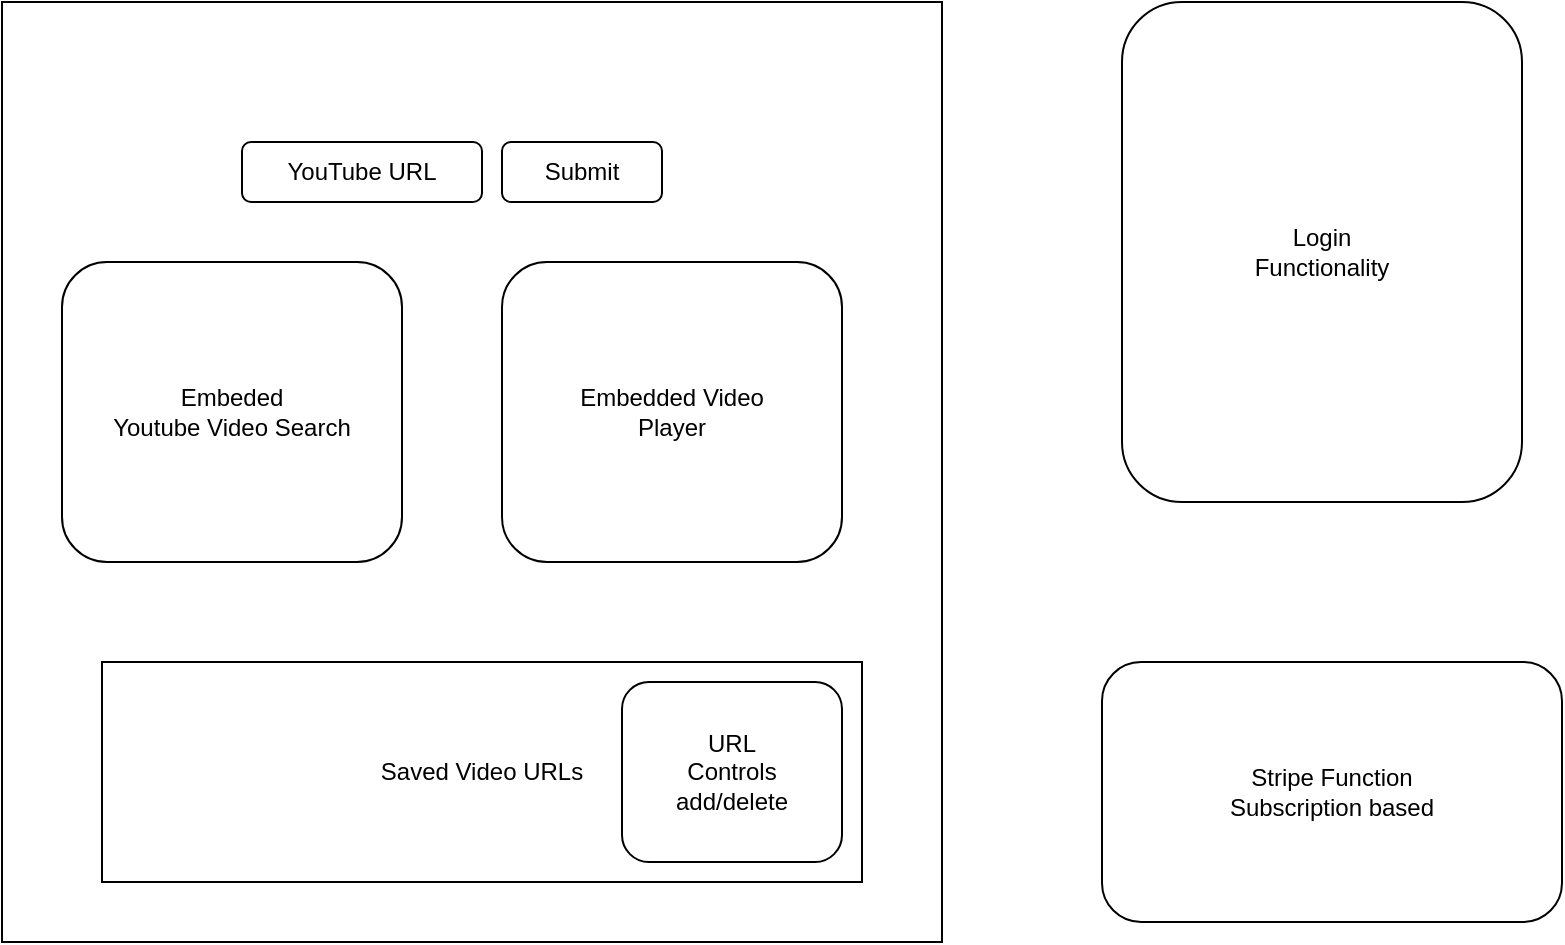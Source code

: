 <mxfile>
    <diagram id="Mzd9Sg38_1wmf4wqPEfR" name="Page-1">
        <mxGraphModel dx="1161" dy="516" grid="1" gridSize="10" guides="1" tooltips="1" connect="1" arrows="1" fold="1" page="1" pageScale="1" pageWidth="850" pageHeight="1100" math="0" shadow="0">
            <root>
                <mxCell id="0"/>
                <mxCell id="1" parent="0"/>
                <mxCell id="2" value="" style="whiteSpace=wrap;html=1;aspect=fixed;" vertex="1" parent="1">
                    <mxGeometry x="30" y="20" width="470" height="470" as="geometry"/>
                </mxCell>
                <mxCell id="3" value="YouTube URL" style="rounded=1;whiteSpace=wrap;html=1;" vertex="1" parent="1">
                    <mxGeometry x="150" y="90" width="120" height="30" as="geometry"/>
                </mxCell>
                <mxCell id="4" value="Submit" style="rounded=1;whiteSpace=wrap;html=1;" vertex="1" parent="1">
                    <mxGeometry x="280" y="90" width="80" height="30" as="geometry"/>
                </mxCell>
                <mxCell id="6" value="Embeded &lt;br&gt;Youtube Video Search" style="rounded=1;whiteSpace=wrap;html=1;" vertex="1" parent="1">
                    <mxGeometry x="60" y="150" width="170" height="150" as="geometry"/>
                </mxCell>
                <mxCell id="8" value="Saved Video URLs" style="rounded=0;whiteSpace=wrap;html=1;" vertex="1" parent="1">
                    <mxGeometry x="80" y="350" width="380" height="110" as="geometry"/>
                </mxCell>
                <mxCell id="9" value="URL&lt;br&gt;Controls&lt;br&gt;add/delete" style="rounded=1;whiteSpace=wrap;html=1;" vertex="1" parent="1">
                    <mxGeometry x="340" y="360" width="110" height="90" as="geometry"/>
                </mxCell>
                <mxCell id="11" value="Login &lt;br&gt;Functionality" style="rounded=1;whiteSpace=wrap;html=1;" vertex="1" parent="1">
                    <mxGeometry x="590" y="20" width="200" height="250" as="geometry"/>
                </mxCell>
                <mxCell id="12" value="Stripe Function&lt;br&gt;Subscription based" style="rounded=1;whiteSpace=wrap;html=1;" vertex="1" parent="1">
                    <mxGeometry x="580" y="350" width="230" height="130" as="geometry"/>
                </mxCell>
                <mxCell id="13" value="Embedded Video&lt;br&gt;Player" style="rounded=1;whiteSpace=wrap;html=1;" vertex="1" parent="1">
                    <mxGeometry x="280" y="150" width="170" height="150" as="geometry"/>
                </mxCell>
            </root>
        </mxGraphModel>
    </diagram>
</mxfile>